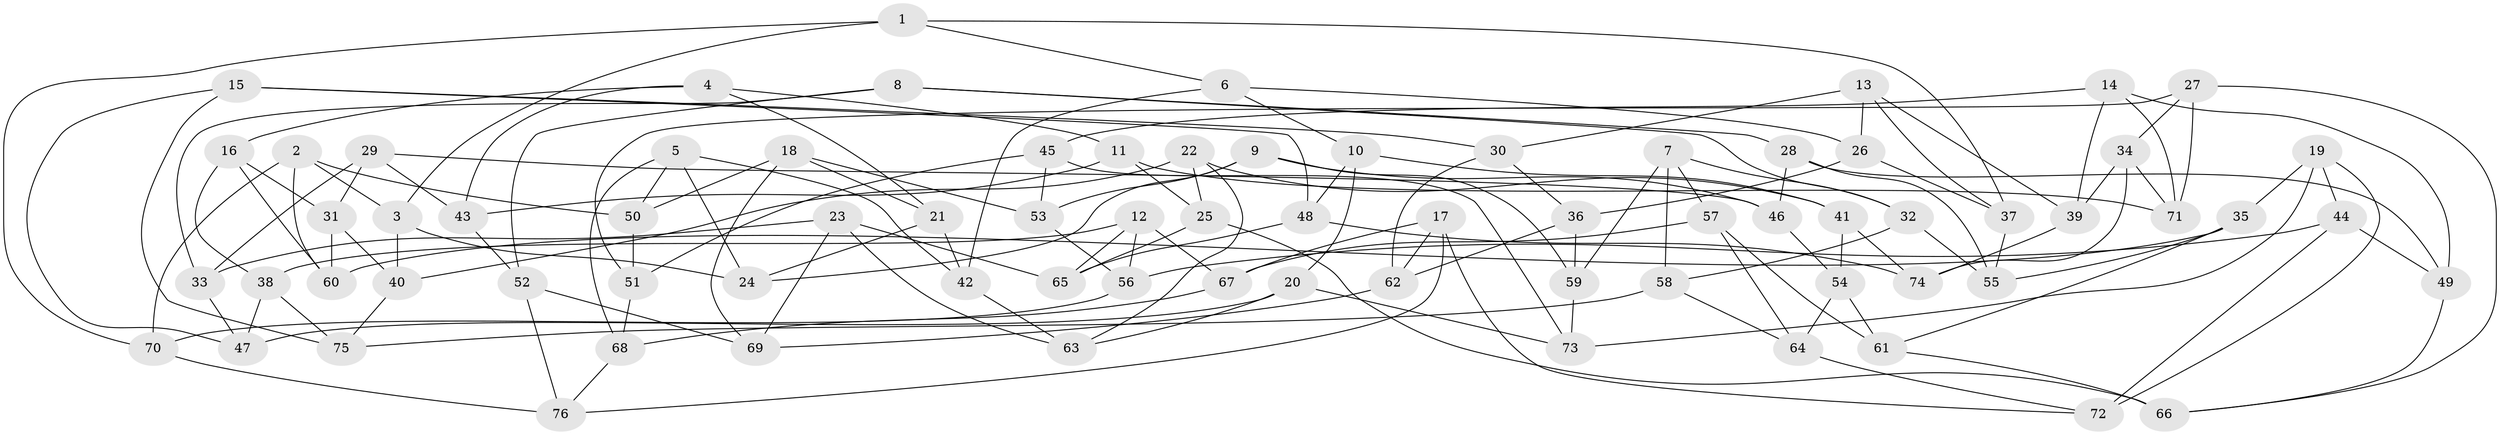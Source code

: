 // coarse degree distribution, {4: 0.26666666666666666, 6: 0.4222222222222222, 5: 0.26666666666666666, 3: 0.044444444444444446}
// Generated by graph-tools (version 1.1) at 2025/24/03/03/25 07:24:24]
// undirected, 76 vertices, 152 edges
graph export_dot {
graph [start="1"]
  node [color=gray90,style=filled];
  1;
  2;
  3;
  4;
  5;
  6;
  7;
  8;
  9;
  10;
  11;
  12;
  13;
  14;
  15;
  16;
  17;
  18;
  19;
  20;
  21;
  22;
  23;
  24;
  25;
  26;
  27;
  28;
  29;
  30;
  31;
  32;
  33;
  34;
  35;
  36;
  37;
  38;
  39;
  40;
  41;
  42;
  43;
  44;
  45;
  46;
  47;
  48;
  49;
  50;
  51;
  52;
  53;
  54;
  55;
  56;
  57;
  58;
  59;
  60;
  61;
  62;
  63;
  64;
  65;
  66;
  67;
  68;
  69;
  70;
  71;
  72;
  73;
  74;
  75;
  76;
  1 -- 37;
  1 -- 70;
  1 -- 6;
  1 -- 3;
  2 -- 3;
  2 -- 70;
  2 -- 50;
  2 -- 60;
  3 -- 24;
  3 -- 40;
  4 -- 21;
  4 -- 11;
  4 -- 43;
  4 -- 16;
  5 -- 24;
  5 -- 50;
  5 -- 42;
  5 -- 68;
  6 -- 42;
  6 -- 10;
  6 -- 26;
  7 -- 57;
  7 -- 59;
  7 -- 32;
  7 -- 58;
  8 -- 33;
  8 -- 52;
  8 -- 28;
  8 -- 32;
  9 -- 24;
  9 -- 59;
  9 -- 53;
  9 -- 46;
  10 -- 20;
  10 -- 48;
  10 -- 41;
  11 -- 43;
  11 -- 25;
  11 -- 71;
  12 -- 56;
  12 -- 65;
  12 -- 67;
  12 -- 38;
  13 -- 37;
  13 -- 39;
  13 -- 26;
  13 -- 30;
  14 -- 45;
  14 -- 39;
  14 -- 71;
  14 -- 49;
  15 -- 30;
  15 -- 75;
  15 -- 47;
  15 -- 48;
  16 -- 31;
  16 -- 60;
  16 -- 38;
  17 -- 76;
  17 -- 62;
  17 -- 72;
  17 -- 67;
  18 -- 21;
  18 -- 69;
  18 -- 50;
  18 -- 53;
  19 -- 73;
  19 -- 35;
  19 -- 72;
  19 -- 44;
  20 -- 63;
  20 -- 47;
  20 -- 73;
  21 -- 42;
  21 -- 24;
  22 -- 63;
  22 -- 25;
  22 -- 41;
  22 -- 40;
  23 -- 69;
  23 -- 63;
  23 -- 65;
  23 -- 33;
  25 -- 66;
  25 -- 65;
  26 -- 36;
  26 -- 37;
  27 -- 66;
  27 -- 71;
  27 -- 51;
  27 -- 34;
  28 -- 46;
  28 -- 49;
  28 -- 55;
  29 -- 33;
  29 -- 46;
  29 -- 43;
  29 -- 31;
  30 -- 36;
  30 -- 62;
  31 -- 60;
  31 -- 40;
  32 -- 58;
  32 -- 55;
  33 -- 47;
  34 -- 74;
  34 -- 39;
  34 -- 71;
  35 -- 55;
  35 -- 60;
  35 -- 61;
  36 -- 59;
  36 -- 62;
  37 -- 55;
  38 -- 47;
  38 -- 75;
  39 -- 74;
  40 -- 75;
  41 -- 54;
  41 -- 74;
  42 -- 63;
  43 -- 52;
  44 -- 56;
  44 -- 72;
  44 -- 49;
  45 -- 73;
  45 -- 51;
  45 -- 53;
  46 -- 54;
  48 -- 74;
  48 -- 65;
  49 -- 66;
  50 -- 51;
  51 -- 68;
  52 -- 69;
  52 -- 76;
  53 -- 56;
  54 -- 61;
  54 -- 64;
  56 -- 70;
  57 -- 64;
  57 -- 61;
  57 -- 67;
  58 -- 64;
  58 -- 75;
  59 -- 73;
  61 -- 66;
  62 -- 69;
  64 -- 72;
  67 -- 68;
  68 -- 76;
  70 -- 76;
}
